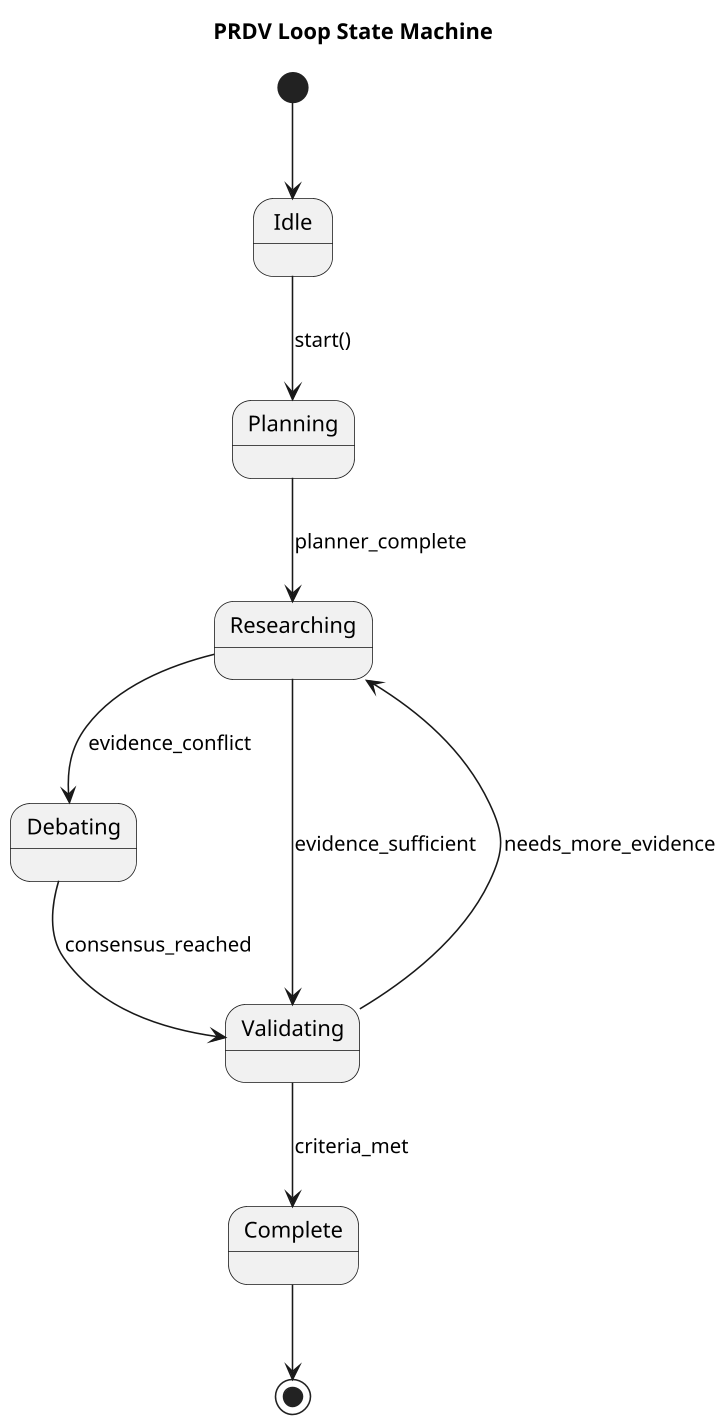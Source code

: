 @startuml
skinparam dpi 150
skinparam monochrome true

title PRDV Loop State Machine

[*] --> Idle
Idle --> Planning : start()
Planning --> Researching : planner_complete
Researching --> Debating : evidence_conflict
Researching --> Validating : evidence_sufficient
Debating --> Validating : consensus_reached
Validating --> Complete : criteria_met
Validating --> Researching : needs_more_evidence
Complete --> [*]
@enduml
